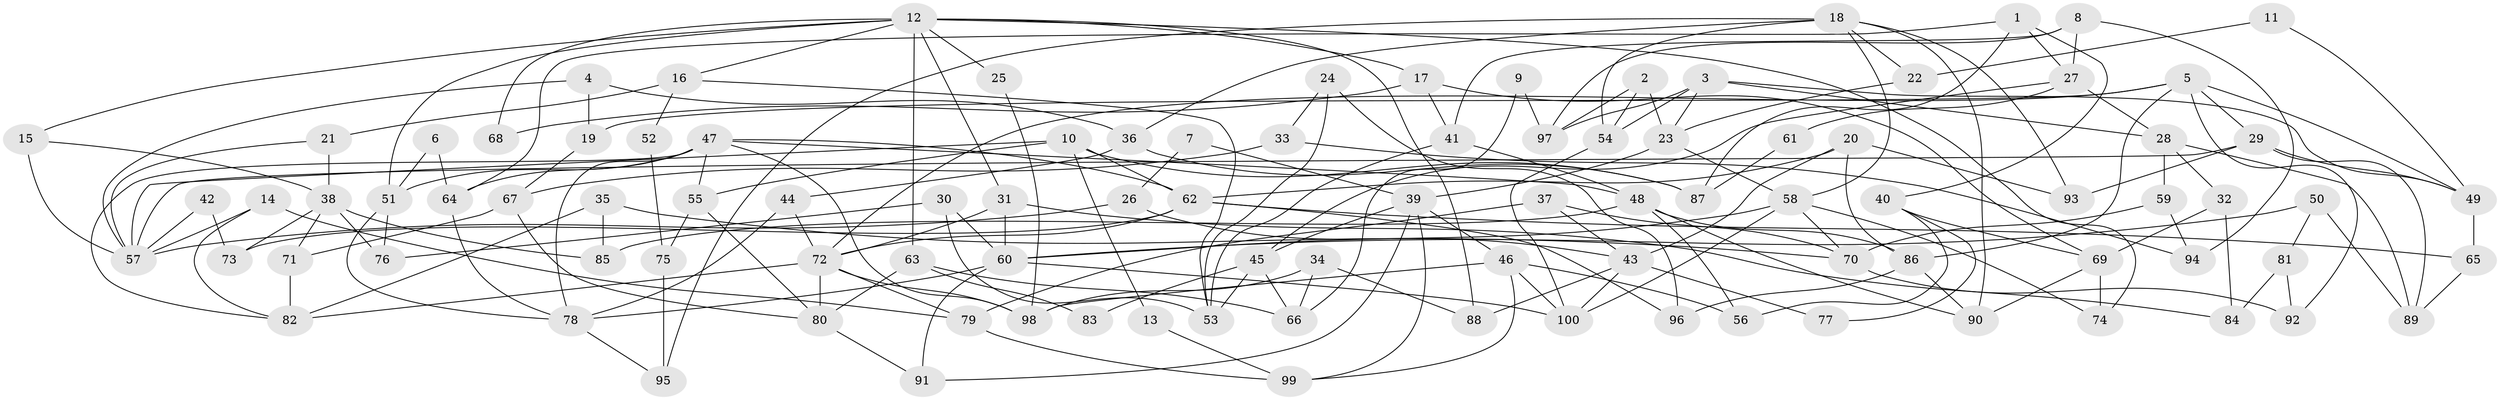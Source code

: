 // Generated by graph-tools (version 1.1) at 2025/38/02/21/25 10:38:58]
// undirected, 100 vertices, 200 edges
graph export_dot {
graph [start="1"]
  node [color=gray90,style=filled];
  1;
  2;
  3;
  4;
  5;
  6;
  7;
  8;
  9;
  10;
  11;
  12;
  13;
  14;
  15;
  16;
  17;
  18;
  19;
  20;
  21;
  22;
  23;
  24;
  25;
  26;
  27;
  28;
  29;
  30;
  31;
  32;
  33;
  34;
  35;
  36;
  37;
  38;
  39;
  40;
  41;
  42;
  43;
  44;
  45;
  46;
  47;
  48;
  49;
  50;
  51;
  52;
  53;
  54;
  55;
  56;
  57;
  58;
  59;
  60;
  61;
  62;
  63;
  64;
  65;
  66;
  67;
  68;
  69;
  70;
  71;
  72;
  73;
  74;
  75;
  76;
  77;
  78;
  79;
  80;
  81;
  82;
  83;
  84;
  85;
  86;
  87;
  88;
  89;
  90;
  91;
  92;
  93;
  94;
  95;
  96;
  97;
  98;
  99;
  100;
  1 -- 64;
  1 -- 27;
  1 -- 40;
  1 -- 87;
  2 -- 97;
  2 -- 23;
  2 -- 54;
  3 -- 54;
  3 -- 49;
  3 -- 23;
  3 -- 28;
  3 -- 97;
  4 -- 57;
  4 -- 36;
  4 -- 19;
  5 -- 49;
  5 -- 72;
  5 -- 19;
  5 -- 29;
  5 -- 86;
  5 -- 92;
  6 -- 64;
  6 -- 51;
  7 -- 39;
  7 -- 26;
  8 -- 41;
  8 -- 27;
  8 -- 94;
  8 -- 97;
  9 -- 97;
  9 -- 66;
  10 -- 62;
  10 -- 87;
  10 -- 13;
  10 -- 55;
  10 -- 57;
  11 -- 49;
  11 -- 22;
  12 -- 15;
  12 -- 51;
  12 -- 16;
  12 -- 17;
  12 -- 25;
  12 -- 31;
  12 -- 63;
  12 -- 68;
  12 -- 74;
  12 -- 88;
  13 -- 99;
  14 -- 79;
  14 -- 82;
  14 -- 57;
  15 -- 38;
  15 -- 57;
  16 -- 53;
  16 -- 21;
  16 -- 52;
  17 -- 69;
  17 -- 41;
  17 -- 68;
  18 -- 93;
  18 -- 54;
  18 -- 22;
  18 -- 36;
  18 -- 58;
  18 -- 90;
  18 -- 95;
  19 -- 67;
  20 -- 86;
  20 -- 43;
  20 -- 62;
  20 -- 93;
  21 -- 57;
  21 -- 38;
  22 -- 23;
  23 -- 39;
  23 -- 58;
  24 -- 96;
  24 -- 33;
  24 -- 53;
  25 -- 98;
  26 -- 43;
  26 -- 57;
  27 -- 28;
  27 -- 45;
  27 -- 61;
  28 -- 32;
  28 -- 59;
  28 -- 89;
  29 -- 57;
  29 -- 49;
  29 -- 89;
  29 -- 93;
  30 -- 53;
  30 -- 60;
  30 -- 76;
  31 -- 60;
  31 -- 72;
  31 -- 84;
  32 -- 69;
  32 -- 84;
  33 -- 67;
  33 -- 94;
  34 -- 88;
  34 -- 98;
  34 -- 66;
  35 -- 82;
  35 -- 85;
  35 -- 70;
  36 -- 44;
  36 -- 87;
  37 -- 70;
  37 -- 79;
  37 -- 43;
  38 -- 76;
  38 -- 71;
  38 -- 73;
  38 -- 85;
  39 -- 46;
  39 -- 45;
  39 -- 91;
  39 -- 99;
  40 -- 69;
  40 -- 56;
  40 -- 77;
  41 -- 48;
  41 -- 53;
  42 -- 57;
  42 -- 73;
  43 -- 100;
  43 -- 77;
  43 -- 88;
  44 -- 78;
  44 -- 72;
  45 -- 53;
  45 -- 66;
  45 -- 83;
  46 -- 98;
  46 -- 100;
  46 -- 56;
  46 -- 99;
  47 -- 55;
  47 -- 48;
  47 -- 51;
  47 -- 62;
  47 -- 64;
  47 -- 78;
  47 -- 82;
  47 -- 98;
  48 -- 56;
  48 -- 90;
  48 -- 85;
  48 -- 86;
  49 -- 65;
  50 -- 60;
  50 -- 89;
  50 -- 81;
  51 -- 78;
  51 -- 76;
  52 -- 75;
  54 -- 100;
  55 -- 80;
  55 -- 75;
  58 -- 60;
  58 -- 70;
  58 -- 74;
  58 -- 100;
  59 -- 70;
  59 -- 94;
  60 -- 91;
  60 -- 78;
  60 -- 100;
  61 -- 87;
  62 -- 65;
  62 -- 72;
  62 -- 73;
  62 -- 96;
  63 -- 80;
  63 -- 66;
  63 -- 83;
  64 -- 78;
  65 -- 89;
  67 -- 71;
  67 -- 80;
  69 -- 74;
  69 -- 90;
  70 -- 92;
  71 -- 82;
  72 -- 79;
  72 -- 80;
  72 -- 82;
  72 -- 98;
  75 -- 95;
  78 -- 95;
  79 -- 99;
  80 -- 91;
  81 -- 92;
  81 -- 84;
  86 -- 90;
  86 -- 96;
}
